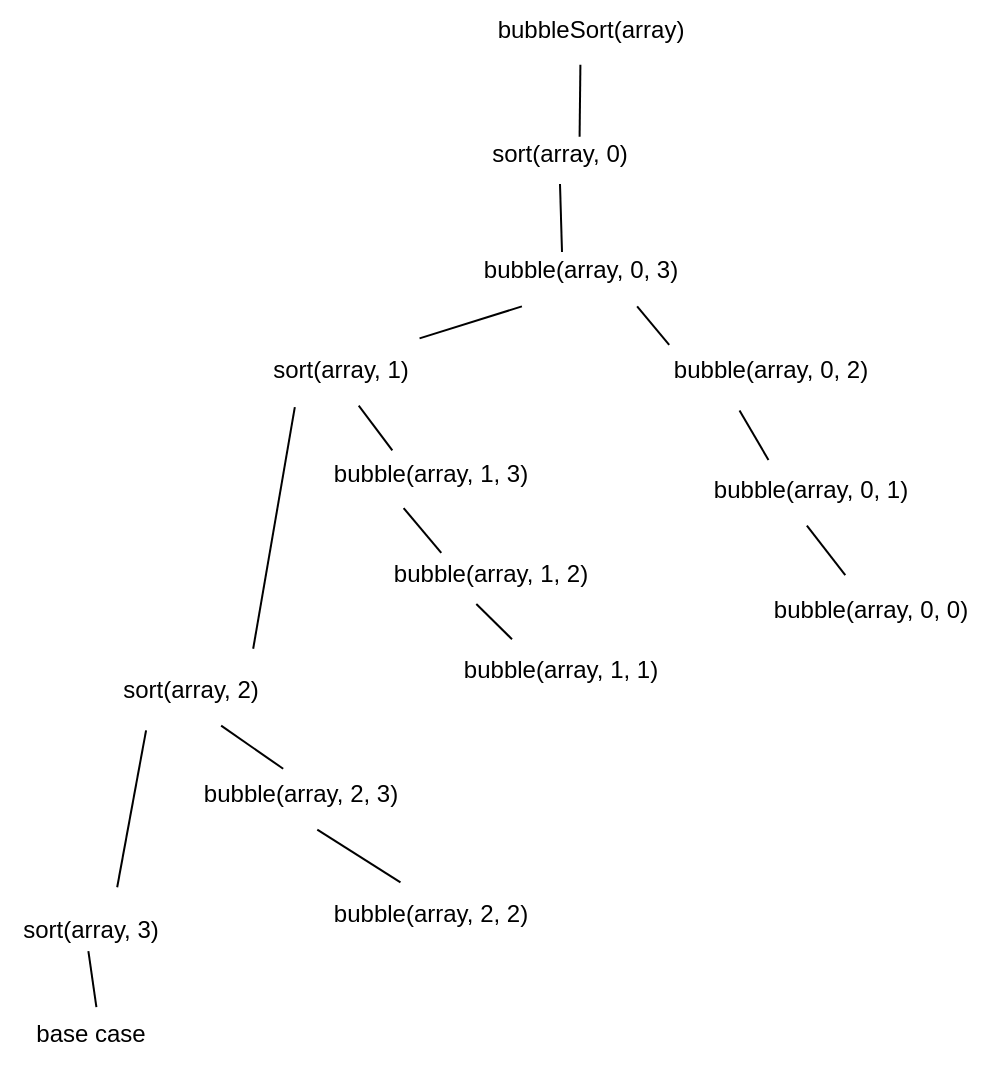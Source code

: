 <mxfile version="24.4.8" type="device">
  <diagram name="Page-1" id="TIORECmDqBTl81TR63bm">
    <mxGraphModel dx="1290" dy="522" grid="1" gridSize="10" guides="1" tooltips="1" connect="1" arrows="1" fold="1" page="1" pageScale="1" pageWidth="850" pageHeight="1100" math="0" shadow="0">
      <root>
        <mxCell id="0" />
        <mxCell id="1" parent="0" />
        <mxCell id="_K6GFNrfA5l-wM52xF2G-1" value="&lt;font style=&quot;font-size: 12px;&quot;&gt;bubbleSort(array)&lt;/font&gt;" style="text;html=1;align=center;verticalAlign=middle;resizable=0;points=[];autosize=1;strokeColor=none;fillColor=none;" vertex="1" parent="1">
          <mxGeometry x="340" y="48" width="120" height="30" as="geometry" />
        </mxCell>
        <mxCell id="_K6GFNrfA5l-wM52xF2G-2" value="sort(array, 0)" style="text;html=1;align=center;verticalAlign=middle;whiteSpace=wrap;rounded=0;" vertex="1" parent="1">
          <mxGeometry x="350" y="110" width="70" height="30" as="geometry" />
        </mxCell>
        <mxCell id="_K6GFNrfA5l-wM52xF2G-3" value="bubble(array, 0, 3)" style="text;html=1;align=center;verticalAlign=middle;resizable=0;points=[];autosize=1;strokeColor=none;fillColor=none;" vertex="1" parent="1">
          <mxGeometry x="335" y="168" width="120" height="30" as="geometry" />
        </mxCell>
        <mxCell id="_K6GFNrfA5l-wM52xF2G-4" value="bubble(array, 0, 2)" style="text;html=1;align=center;verticalAlign=middle;resizable=0;points=[];autosize=1;strokeColor=none;fillColor=none;" vertex="1" parent="1">
          <mxGeometry x="430" y="218" width="120" height="30" as="geometry" />
        </mxCell>
        <mxCell id="_K6GFNrfA5l-wM52xF2G-5" value="bubble(array, 0, 1)" style="text;html=1;align=center;verticalAlign=middle;resizable=0;points=[];autosize=1;strokeColor=none;fillColor=none;" vertex="1" parent="1">
          <mxGeometry x="450" y="278" width="120" height="30" as="geometry" />
        </mxCell>
        <mxCell id="_K6GFNrfA5l-wM52xF2G-6" value="bubble(array, 0, 0)" style="text;html=1;align=center;verticalAlign=middle;resizable=0;points=[];autosize=1;strokeColor=none;fillColor=none;" vertex="1" parent="1">
          <mxGeometry x="480" y="338" width="120" height="30" as="geometry" />
        </mxCell>
        <mxCell id="_K6GFNrfA5l-wM52xF2G-7" value="sort(array, 1)" style="text;html=1;align=center;verticalAlign=middle;resizable=0;points=[];autosize=1;strokeColor=none;fillColor=none;" vertex="1" parent="1">
          <mxGeometry x="230" y="218" width="90" height="30" as="geometry" />
        </mxCell>
        <mxCell id="_K6GFNrfA5l-wM52xF2G-8" value="bubble(array, 1, 3)" style="text;html=1;align=center;verticalAlign=middle;resizable=0;points=[];autosize=1;strokeColor=none;fillColor=none;" vertex="1" parent="1">
          <mxGeometry x="260" y="270" width="120" height="30" as="geometry" />
        </mxCell>
        <mxCell id="_K6GFNrfA5l-wM52xF2G-9" value="bubble(array, 1, 2)" style="text;html=1;align=center;verticalAlign=middle;resizable=0;points=[];autosize=1;strokeColor=none;fillColor=none;" vertex="1" parent="1">
          <mxGeometry x="290" y="320" width="120" height="30" as="geometry" />
        </mxCell>
        <mxCell id="_K6GFNrfA5l-wM52xF2G-10" value="bubble(array, 1, 1)" style="text;html=1;align=center;verticalAlign=middle;resizable=0;points=[];autosize=1;strokeColor=none;fillColor=none;" vertex="1" parent="1">
          <mxGeometry x="325" y="368" width="120" height="30" as="geometry" />
        </mxCell>
        <mxCell id="_K6GFNrfA5l-wM52xF2G-11" value="sort(array, 2)" style="text;html=1;align=center;verticalAlign=middle;resizable=0;points=[];autosize=1;strokeColor=none;fillColor=none;" vertex="1" parent="1">
          <mxGeometry x="155" y="378" width="90" height="30" as="geometry" />
        </mxCell>
        <mxCell id="_K6GFNrfA5l-wM52xF2G-12" value="bubble(array, 2, 3)" style="text;html=1;align=center;verticalAlign=middle;resizable=0;points=[];autosize=1;strokeColor=none;fillColor=none;" vertex="1" parent="1">
          <mxGeometry x="195" y="430" width="120" height="30" as="geometry" />
        </mxCell>
        <mxCell id="_K6GFNrfA5l-wM52xF2G-13" value="bubble(array, 2, 2)" style="text;html=1;align=center;verticalAlign=middle;resizable=0;points=[];autosize=1;strokeColor=none;fillColor=none;" vertex="1" parent="1">
          <mxGeometry x="260" y="490" width="120" height="30" as="geometry" />
        </mxCell>
        <mxCell id="_K6GFNrfA5l-wM52xF2G-14" value="sort(array, 3)" style="text;html=1;align=center;verticalAlign=middle;resizable=0;points=[];autosize=1;strokeColor=none;fillColor=none;" vertex="1" parent="1">
          <mxGeometry x="105" y="498" width="90" height="30" as="geometry" />
        </mxCell>
        <mxCell id="_K6GFNrfA5l-wM52xF2G-15" value="base case" style="text;html=1;align=center;verticalAlign=middle;resizable=0;points=[];autosize=1;strokeColor=none;fillColor=none;" vertex="1" parent="1">
          <mxGeometry x="110" y="550" width="80" height="30" as="geometry" />
        </mxCell>
        <mxCell id="_K6GFNrfA5l-wM52xF2G-16" value="" style="endArrow=none;html=1;rounded=0;entryX=0.46;entryY=1.08;entryDx=0;entryDy=0;entryPerimeter=0;exitX=0.64;exitY=0.213;exitDx=0;exitDy=0;exitPerimeter=0;" edge="1" parent="1" source="_K6GFNrfA5l-wM52xF2G-2" target="_K6GFNrfA5l-wM52xF2G-1">
          <mxGeometry width="50" height="50" relative="1" as="geometry">
            <mxPoint x="680" y="180" as="sourcePoint" />
            <mxPoint x="680" y="148" as="targetPoint" />
          </mxGeometry>
        </mxCell>
        <mxCell id="_K6GFNrfA5l-wM52xF2G-17" value="" style="endArrow=none;html=1;rounded=0;entryX=0.5;entryY=1;entryDx=0;entryDy=0;exitX=0.425;exitY=0.2;exitDx=0;exitDy=0;exitPerimeter=0;" edge="1" parent="1" source="_K6GFNrfA5l-wM52xF2G-3" target="_K6GFNrfA5l-wM52xF2G-2">
          <mxGeometry width="50" height="50" relative="1" as="geometry">
            <mxPoint x="690" y="190" as="sourcePoint" />
            <mxPoint x="690" y="158" as="targetPoint" />
          </mxGeometry>
        </mxCell>
        <mxCell id="_K6GFNrfA5l-wM52xF2G-18" value="" style="endArrow=none;html=1;rounded=0;entryX=0.738;entryY=1.107;entryDx=0;entryDy=0;entryPerimeter=0;exitX=0.08;exitY=0.08;exitDx=0;exitDy=0;exitPerimeter=0;" edge="1" parent="1" source="_K6GFNrfA5l-wM52xF2G-4" target="_K6GFNrfA5l-wM52xF2G-3">
          <mxGeometry width="50" height="50" relative="1" as="geometry">
            <mxPoint x="700" y="200" as="sourcePoint" />
            <mxPoint x="700" y="168" as="targetPoint" />
          </mxGeometry>
        </mxCell>
        <mxCell id="_K6GFNrfA5l-wM52xF2G-19" value="" style="endArrow=none;html=1;rounded=0;entryX=0.373;entryY=1.173;entryDx=0;entryDy=0;entryPerimeter=0;exitX=0.327;exitY=0;exitDx=0;exitDy=0;exitPerimeter=0;" edge="1" parent="1" source="_K6GFNrfA5l-wM52xF2G-5" target="_K6GFNrfA5l-wM52xF2G-4">
          <mxGeometry width="50" height="50" relative="1" as="geometry">
            <mxPoint x="710" y="210" as="sourcePoint" />
            <mxPoint x="710" y="178" as="targetPoint" />
          </mxGeometry>
        </mxCell>
        <mxCell id="_K6GFNrfA5l-wM52xF2G-20" value="" style="endArrow=none;html=1;rounded=0;entryX=0.487;entryY=1.093;entryDx=0;entryDy=0;entryPerimeter=0;exitX=0.397;exitY=-0.08;exitDx=0;exitDy=0;exitPerimeter=0;" edge="1" parent="1" source="_K6GFNrfA5l-wM52xF2G-6" target="_K6GFNrfA5l-wM52xF2G-5">
          <mxGeometry width="50" height="50" relative="1" as="geometry">
            <mxPoint x="720" y="220" as="sourcePoint" />
            <mxPoint x="720" y="188" as="targetPoint" />
          </mxGeometry>
        </mxCell>
        <mxCell id="_K6GFNrfA5l-wM52xF2G-21" value="" style="endArrow=none;html=1;rounded=0;entryX=0.258;entryY=1.107;entryDx=0;entryDy=0;entryPerimeter=0;exitX=0.942;exitY=-0.027;exitDx=0;exitDy=0;exitPerimeter=0;" edge="1" parent="1" source="_K6GFNrfA5l-wM52xF2G-7" target="_K6GFNrfA5l-wM52xF2G-3">
          <mxGeometry width="50" height="50" relative="1" as="geometry">
            <mxPoint x="730" y="230" as="sourcePoint" />
            <mxPoint x="730" y="198" as="targetPoint" />
          </mxGeometry>
        </mxCell>
        <mxCell id="_K6GFNrfA5l-wM52xF2G-22" value="" style="endArrow=none;html=1;rounded=0;entryX=0.604;entryY=1.093;entryDx=0;entryDy=0;entryPerimeter=0;exitX=0.343;exitY=0.107;exitDx=0;exitDy=0;exitPerimeter=0;" edge="1" parent="1" source="_K6GFNrfA5l-wM52xF2G-8" target="_K6GFNrfA5l-wM52xF2G-7">
          <mxGeometry width="50" height="50" relative="1" as="geometry">
            <mxPoint x="740" y="240" as="sourcePoint" />
            <mxPoint x="740" y="208" as="targetPoint" />
          </mxGeometry>
        </mxCell>
        <mxCell id="_K6GFNrfA5l-wM52xF2G-23" value="" style="endArrow=none;html=1;rounded=0;entryX=0.39;entryY=1.067;entryDx=0;entryDy=0;entryPerimeter=0;exitX=0.297;exitY=0.147;exitDx=0;exitDy=0;exitPerimeter=0;" edge="1" parent="1" source="_K6GFNrfA5l-wM52xF2G-9" target="_K6GFNrfA5l-wM52xF2G-8">
          <mxGeometry width="50" height="50" relative="1" as="geometry">
            <mxPoint x="750" y="250" as="sourcePoint" />
            <mxPoint x="750" y="218" as="targetPoint" />
          </mxGeometry>
        </mxCell>
        <mxCell id="_K6GFNrfA5l-wM52xF2G-24" value="" style="endArrow=none;html=1;rounded=0;entryX=0.443;entryY=1;entryDx=0;entryDy=0;entryPerimeter=0;exitX=0.3;exitY=-0.013;exitDx=0;exitDy=0;exitPerimeter=0;" edge="1" parent="1" source="_K6GFNrfA5l-wM52xF2G-10" target="_K6GFNrfA5l-wM52xF2G-9">
          <mxGeometry width="50" height="50" relative="1" as="geometry">
            <mxPoint x="760" y="260" as="sourcePoint" />
            <mxPoint x="760" y="228" as="targetPoint" />
          </mxGeometry>
        </mxCell>
        <mxCell id="_K6GFNrfA5l-wM52xF2G-25" value="" style="endArrow=none;html=1;rounded=0;entryX=0.249;entryY=1.12;entryDx=0;entryDy=0;entryPerimeter=0;exitX=0.851;exitY=-0.187;exitDx=0;exitDy=0;exitPerimeter=0;" edge="1" parent="1" source="_K6GFNrfA5l-wM52xF2G-11" target="_K6GFNrfA5l-wM52xF2G-7">
          <mxGeometry width="50" height="50" relative="1" as="geometry">
            <mxPoint x="770" y="270" as="sourcePoint" />
            <mxPoint x="770" y="238" as="targetPoint" />
          </mxGeometry>
        </mxCell>
        <mxCell id="_K6GFNrfA5l-wM52xF2G-26" value="" style="endArrow=none;html=1;rounded=0;entryX=0.673;entryY=1.093;entryDx=0;entryDy=0;entryPerimeter=0;exitX=0.43;exitY=0.08;exitDx=0;exitDy=0;exitPerimeter=0;" edge="1" parent="1" source="_K6GFNrfA5l-wM52xF2G-12" target="_K6GFNrfA5l-wM52xF2G-11">
          <mxGeometry width="50" height="50" relative="1" as="geometry">
            <mxPoint x="780" y="280" as="sourcePoint" />
            <mxPoint x="780" y="248" as="targetPoint" />
          </mxGeometry>
        </mxCell>
        <mxCell id="_K6GFNrfA5l-wM52xF2G-27" value="" style="endArrow=none;html=1;rounded=0;entryX=0.572;entryY=1.093;entryDx=0;entryDy=0;entryPerimeter=0;exitX=0.377;exitY=-0.027;exitDx=0;exitDy=0;exitPerimeter=0;" edge="1" parent="1" source="_K6GFNrfA5l-wM52xF2G-13" target="_K6GFNrfA5l-wM52xF2G-12">
          <mxGeometry width="50" height="50" relative="1" as="geometry">
            <mxPoint x="790" y="290" as="sourcePoint" />
            <mxPoint x="790" y="258" as="targetPoint" />
          </mxGeometry>
        </mxCell>
        <mxCell id="_K6GFNrfA5l-wM52xF2G-28" value="" style="endArrow=none;html=1;rounded=0;entryX=0.256;entryY=1.173;entryDx=0;entryDy=0;entryPerimeter=0;exitX=0.651;exitY=-0.213;exitDx=0;exitDy=0;exitPerimeter=0;" edge="1" parent="1" source="_K6GFNrfA5l-wM52xF2G-14" target="_K6GFNrfA5l-wM52xF2G-11">
          <mxGeometry width="50" height="50" relative="1" as="geometry">
            <mxPoint x="800" y="300" as="sourcePoint" />
            <mxPoint x="800" y="268" as="targetPoint" />
          </mxGeometry>
        </mxCell>
        <mxCell id="_K6GFNrfA5l-wM52xF2G-29" value="" style="endArrow=none;html=1;rounded=0;entryX=0.491;entryY=0.853;entryDx=0;entryDy=0;entryPerimeter=0;exitX=0.54;exitY=0.053;exitDx=0;exitDy=0;exitPerimeter=0;" edge="1" parent="1" source="_K6GFNrfA5l-wM52xF2G-15" target="_K6GFNrfA5l-wM52xF2G-14">
          <mxGeometry width="50" height="50" relative="1" as="geometry">
            <mxPoint x="810" y="310" as="sourcePoint" />
            <mxPoint x="810" y="278" as="targetPoint" />
          </mxGeometry>
        </mxCell>
      </root>
    </mxGraphModel>
  </diagram>
</mxfile>
